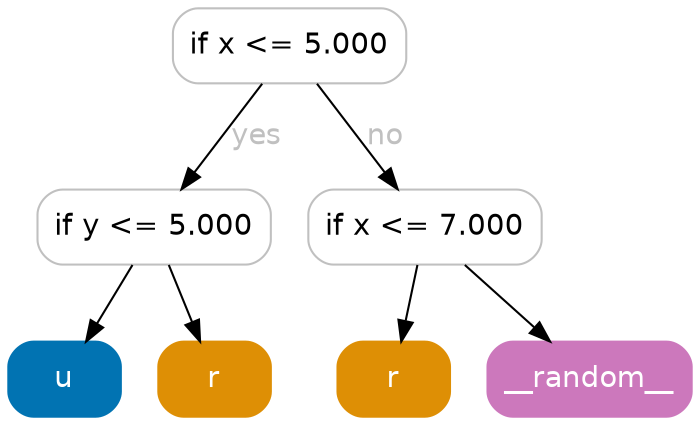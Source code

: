 digraph Tree {
	graph [bb="0,0,328,196"];
	node [color=gray,
		fillcolor=white,
		fontname=helvetica,
		label="\N",
		shape=box,
		style="filled, rounded"
	];
	edge [fontname=helvetica];
	0	[height=0.5,
		label="if x <= 5.000",
		pos="135,178",
		width=1.5556];
	1	[height=0.5,
		label="if y <= 5.000",
		pos="70,91",
		width=1.5556];
	0 -> 1	[fontcolor=gray,
		label=yes,
		lp="119.5,134.5",
		pos="e,83.134,109.18 121.85,159.8 112.51,147.59 99.818,130.99 89.33,117.28"];
	4	[height=0.5,
		label="if x <= 7.000",
		pos="200,91",
		width=1.5556];
	0 -> 4	[fontcolor=gray,
		label=no,
		lp="181,134.5",
		pos="e,186.87,109.18 148.15,159.8 157.49,147.59 170.18,130.99 180.67,117.28"];
	2	[color="#0173b2",
		fillcolor="#0173b2",
		fontcolor=white,
		height=0.5,
		label=u,
		pos="27,18",
		width=0.75];
	1 -> 2	[fontcolor=gray,
		pos="e,37.313,36.029 59.591,72.813 54.468,64.353 48.187,53.984 42.512,44.612"];
	3	[color="#de8f05",
		fillcolor="#de8f05",
		fontcolor=white,
		height=0.5,
		label=r,
		pos="99,18",
		width=0.75];
	1 -> 3	[fontcolor=gray,
		pos="e,92.045,36.029 77.02,72.813 80.368,64.615 84.45,54.623 88.182,45.485"];
	5	[color="#de8f05",
		fillcolor="#de8f05",
		fontcolor=white,
		height=0.5,
		label=r,
		pos="185,18",
		width=0.75];
	4 -> 5	[fontcolor=gray,
		pos="e,188.6,36.029 196.37,72.813 194.67,64.789 192.62,55.047 190.72,46.069"];
	6	[color="#cc78bc",
		fillcolor="#cc78bc",
		fontcolor=white,
		height=0.5,
		label=__random__,
		pos="279,18",
		width=1.3611];
	4 -> 6	[fontcolor=gray,
		pos="e,260.05,36.029 219.12,72.813 229.12,63.83 241.51,52.693 252.42,42.886"];
}

